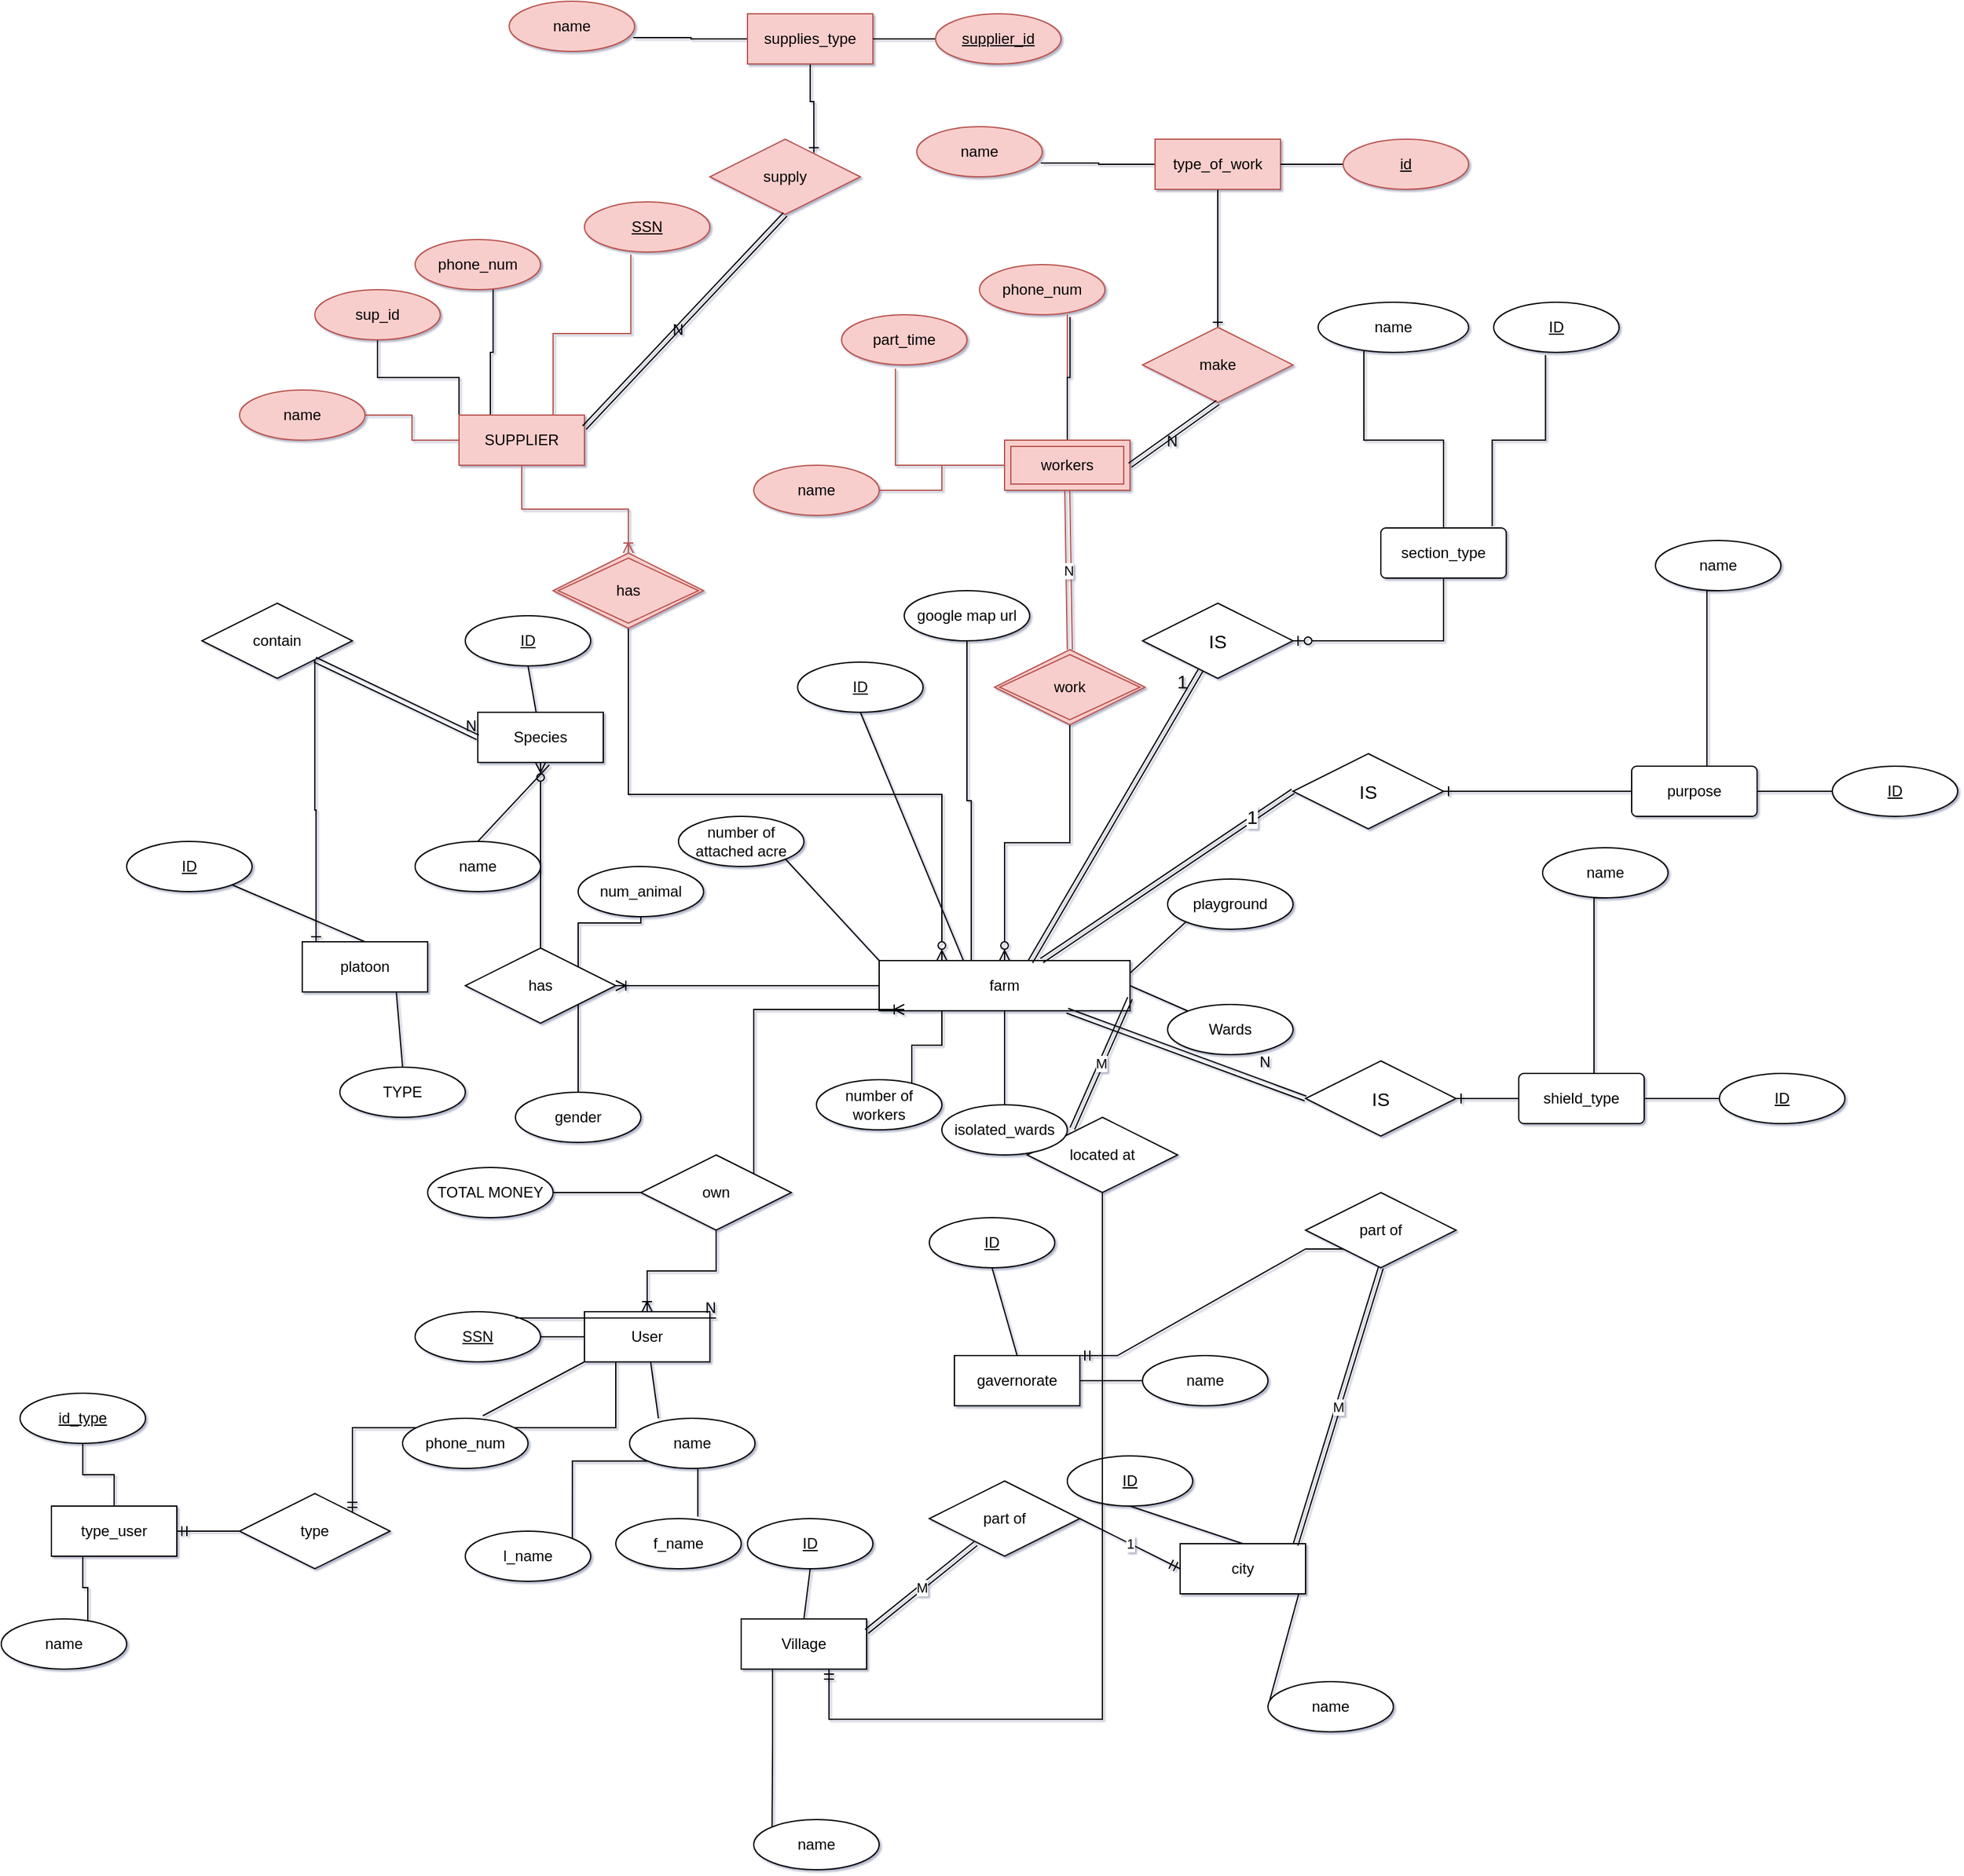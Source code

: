 <mxfile version="20.6.2" type="device"><diagram id="_i7utWA93tNJXt8437yR" name="Page-1"><mxGraphModel dx="753" dy="1217" grid="1" gridSize="10" guides="1" tooltips="1" connect="1" arrows="1" fold="1" page="1" pageScale="1" pageWidth="291" pageHeight="413" math="1" shadow="1"><root><mxCell id="0"/><mxCell id="1" parent="0"/><mxCell id="b3NllLis3SLmcYgBvk9S-5" style="rounded=0;orthogonalLoop=1;jettySize=auto;html=1;exitX=0.34;exitY=0.05;exitDx=0;exitDy=0;entryX=0.5;entryY=1;entryDx=0;entryDy=0;endArrow=none;endFill=0;exitPerimeter=0;" parent="1" source="b3NllLis3SLmcYgBvk9S-22" target="b3NllLis3SLmcYgBvk9S-4" edge="1"><mxGeometry relative="1" as="geometry"><mxPoint x="535" y="400" as="sourcePoint"/></mxGeometry></mxCell><mxCell id="b3NllLis3SLmcYgBvk9S-18" style="edgeStyle=none;rounded=0;orthogonalLoop=1;jettySize=auto;html=1;exitX=0;exitY=0;exitDx=0;exitDy=0;entryX=1;entryY=1;entryDx=0;entryDy=0;endArrow=none;endFill=0;" parent="1" source="b3NllLis3SLmcYgBvk9S-22" target="b3NllLis3SLmcYgBvk9S-17" edge="1"><mxGeometry relative="1" as="geometry"><mxPoint x="480" y="400" as="sourcePoint"/></mxGeometry></mxCell><mxCell id="b3NllLis3SLmcYgBvk9S-4" value="&lt;u&gt;ID&lt;/u&gt;" style="ellipse;whiteSpace=wrap;html=1;align=center;rounded=0;" parent="1" vertex="1"><mxGeometry x="425" y="167" width="100" height="40" as="geometry"/></mxCell><mxCell id="b3NllLis3SLmcYgBvk9S-14" style="edgeStyle=none;rounded=0;orthogonalLoop=1;jettySize=auto;html=1;entryX=0;entryY=1;entryDx=0;entryDy=0;endArrow=none;endFill=0;exitX=1;exitY=0.25;exitDx=0;exitDy=0;" parent="1" source="b3NllLis3SLmcYgBvk9S-22" target="b3NllLis3SLmcYgBvk9S-12" edge="1"><mxGeometry relative="1" as="geometry"><mxPoint x="701.637" y="401.97" as="sourcePoint"/></mxGeometry></mxCell><mxCell id="b3NllLis3SLmcYgBvk9S-15" style="edgeStyle=none;rounded=0;orthogonalLoop=1;jettySize=auto;html=1;exitX=1;exitY=0.5;exitDx=0;exitDy=0;endArrow=none;endFill=0;" parent="1" source="b3NllLis3SLmcYgBvk9S-22" target="b3NllLis3SLmcYgBvk9S-13" edge="1"><mxGeometry relative="1" as="geometry"><mxPoint x="680" y="440" as="sourcePoint"/></mxGeometry></mxCell><mxCell id="b3NllLis3SLmcYgBvk9S-12" value="playground" style="ellipse;whiteSpace=wrap;html=1;align=center;rounded=0;" parent="1" vertex="1"><mxGeometry x="720" y="340" width="100" height="40" as="geometry"/></mxCell><mxCell id="b3NllLis3SLmcYgBvk9S-13" value="Wards" style="ellipse;whiteSpace=wrap;html=1;align=center;rounded=0;" parent="1" vertex="1"><mxGeometry x="720" y="440" width="100" height="40" as="geometry"/></mxCell><mxCell id="b3NllLis3SLmcYgBvk9S-17" value="number of attached acre" style="ellipse;whiteSpace=wrap;html=1;align=center;rounded=0;" parent="1" vertex="1"><mxGeometry x="330" y="290" width="100" height="40" as="geometry"/></mxCell><mxCell id="CNxPxt7E-Ar48dO9nyks-2" style="edgeStyle=orthogonalEdgeStyle;rounded=0;orthogonalLoop=1;jettySize=auto;html=1;exitX=0.25;exitY=1;exitDx=0;exitDy=0;entryX=0.76;entryY=0.075;entryDx=0;entryDy=0;entryPerimeter=0;endArrow=none;endFill=0;" parent="1" source="b3NllLis3SLmcYgBvk9S-22" target="CNxPxt7E-Ar48dO9nyks-1" edge="1"><mxGeometry relative="1" as="geometry"/></mxCell><mxCell id="3bwiIMP101bSdcF1PRG--4" style="edgeStyle=orthogonalEdgeStyle;rounded=0;orthogonalLoop=1;jettySize=auto;html=1;exitX=0;exitY=0.5;exitDx=0;exitDy=0;entryX=1;entryY=0.5;entryDx=0;entryDy=0;endArrow=ERoneToMany;endFill=0;startArrow=none;startFill=0;" parent="1" source="b3NllLis3SLmcYgBvk9S-22" target="BmFZNT12Nxo-qgioSgwp-1" edge="1"><mxGeometry relative="1" as="geometry"/></mxCell><mxCell id="b3NllLis3SLmcYgBvk9S-22" value="farm" style="rounded=0;arcSize=10;whiteSpace=wrap;html=1;align=center;" parent="1" vertex="1"><mxGeometry x="490" y="405" width="200" height="40" as="geometry"/></mxCell><mxCell id="fbbsU91Tn9Ths5Ph3Apy-94" style="edgeStyle=orthogonalEdgeStyle;rounded=0;orthogonalLoop=1;jettySize=auto;html=1;exitX=0.5;exitY=1;exitDx=0;exitDy=0;entryX=0.5;entryY=0;entryDx=0;entryDy=0;endArrow=ERoneToMany;endFill=0;" parent="1" source="b3NllLis3SLmcYgBvk9S-23" target="b3NllLis3SLmcYgBvk9S-24" edge="1"><mxGeometry relative="1" as="geometry"/></mxCell><mxCell id="LSeCBfetjoYH7dylHhUp-1" style="edgeStyle=orthogonalEdgeStyle;rounded=0;orthogonalLoop=1;jettySize=auto;html=1;exitX=1;exitY=0;exitDx=0;exitDy=0;entryX=0.1;entryY=0.975;entryDx=0;entryDy=0;entryPerimeter=0;endArrow=ERoneToMany;endFill=0;" parent="1" source="b3NllLis3SLmcYgBvk9S-23" target="b3NllLis3SLmcYgBvk9S-22" edge="1"><mxGeometry relative="1" as="geometry"><Array as="points"><mxPoint x="390" y="444"/></Array></mxGeometry></mxCell><mxCell id="b3NllLis3SLmcYgBvk9S-23" value="own" style="shape=rhombus;perimeter=rhombusPerimeter;whiteSpace=wrap;html=1;align=center;rounded=0;" parent="1" vertex="1"><mxGeometry x="300" y="560" width="120" height="60" as="geometry"/></mxCell><mxCell id="b3NllLis3SLmcYgBvk9S-29" style="edgeStyle=none;rounded=0;orthogonalLoop=1;jettySize=auto;html=1;endArrow=none;endFill=0;entryX=0.23;entryY=0;entryDx=0;entryDy=0;entryPerimeter=0;" parent="1" source="b3NllLis3SLmcYgBvk9S-24" target="b3NllLis3SLmcYgBvk9S-28" edge="1"><mxGeometry relative="1" as="geometry"><mxPoint x="315" y="755" as="targetPoint"/></mxGeometry></mxCell><mxCell id="b3NllLis3SLmcYgBvk9S-30" style="edgeStyle=none;rounded=0;orthogonalLoop=1;jettySize=auto;html=1;exitX=0;exitY=0.5;exitDx=0;exitDy=0;entryX=1;entryY=0.5;entryDx=0;entryDy=0;endArrow=none;endFill=0;" parent="1" source="b3NllLis3SLmcYgBvk9S-24" target="b3NllLis3SLmcYgBvk9S-25" edge="1"><mxGeometry relative="1" as="geometry"/></mxCell><mxCell id="b3NllLis3SLmcYgBvk9S-32" style="edgeStyle=none;rounded=0;orthogonalLoop=1;jettySize=auto;html=1;exitX=0;exitY=1;exitDx=0;exitDy=0;entryX=0.64;entryY=-0.05;entryDx=0;entryDy=0;entryPerimeter=0;endArrow=none;endFill=0;" parent="1" source="b3NllLis3SLmcYgBvk9S-24" target="b3NllLis3SLmcYgBvk9S-27" edge="1"><mxGeometry relative="1" as="geometry"/></mxCell><mxCell id="sDaeXZmZG4hwGXu1gPgT-3" style="edgeStyle=orthogonalEdgeStyle;rounded=0;orthogonalLoop=1;jettySize=auto;html=1;exitX=0.25;exitY=1;exitDx=0;exitDy=0;entryX=1;entryY=0;entryDx=0;entryDy=0;endArrow=ERmandOne;endFill=0;" parent="1" source="b3NllLis3SLmcYgBvk9S-24" target="sDaeXZmZG4hwGXu1gPgT-1" edge="1"><mxGeometry relative="1" as="geometry"/></mxCell><mxCell id="b3NllLis3SLmcYgBvk9S-24" value="User" style="rounded=0;arcSize=10;whiteSpace=wrap;html=1;align=center;" parent="1" vertex="1"><mxGeometry x="255" y="685" width="100" height="40" as="geometry"/></mxCell><mxCell id="b3NllLis3SLmcYgBvk9S-25" value="&lt;u&gt;SSN&lt;/u&gt;" style="ellipse;whiteSpace=wrap;html=1;align=center;rounded=0;" parent="1" vertex="1"><mxGeometry x="120" y="685" width="100" height="40" as="geometry"/></mxCell><mxCell id="b3NllLis3SLmcYgBvk9S-27" value="phone_num" style="ellipse;whiteSpace=wrap;html=1;align=center;rounded=0;" parent="1" vertex="1"><mxGeometry x="110" y="770" width="100" height="40" as="geometry"/></mxCell><mxCell id="1rCIk6trBzEEzI5ybrE7-5" style="edgeStyle=orthogonalEdgeStyle;rounded=0;orthogonalLoop=1;jettySize=auto;html=1;exitX=0.5;exitY=1;exitDx=0;exitDy=0;entryX=0.654;entryY=-0.042;entryDx=0;entryDy=0;entryPerimeter=0;endArrow=none;endFill=0;" parent="1" source="b3NllLis3SLmcYgBvk9S-28" target="1rCIk6trBzEEzI5ybrE7-2" edge="1"><mxGeometry relative="1" as="geometry"/></mxCell><mxCell id="1rCIk6trBzEEzI5ybrE7-6" style="edgeStyle=orthogonalEdgeStyle;rounded=0;orthogonalLoop=1;jettySize=auto;html=1;exitX=0;exitY=1;exitDx=0;exitDy=0;entryX=1;entryY=0;entryDx=0;entryDy=0;endArrow=none;endFill=0;" parent="1" source="b3NllLis3SLmcYgBvk9S-28" target="1rCIk6trBzEEzI5ybrE7-4" edge="1"><mxGeometry relative="1" as="geometry"/></mxCell><mxCell id="b3NllLis3SLmcYgBvk9S-28" value="name" style="ellipse;whiteSpace=wrap;html=1;align=center;rounded=0;" parent="1" vertex="1"><mxGeometry x="291" y="770" width="100" height="40" as="geometry"/></mxCell><mxCell id="b3NllLis3SLmcYgBvk9S-39" style="edgeStyle=none;rounded=0;orthogonalLoop=1;jettySize=auto;html=1;exitX=1;exitY=0.5;exitDx=0;exitDy=0;entryX=0;entryY=0.5;entryDx=0;entryDy=0;endArrow=none;endFill=0;" parent="1" source="b3NllLis3SLmcYgBvk9S-36" target="b3NllLis3SLmcYgBvk9S-37" edge="1"><mxGeometry relative="1" as="geometry"/></mxCell><mxCell id="b3NllLis3SLmcYgBvk9S-41" style="edgeStyle=none;rounded=0;orthogonalLoop=1;jettySize=auto;html=1;exitX=0.5;exitY=0;exitDx=0;exitDy=0;entryX=0.5;entryY=1;entryDx=0;entryDy=0;endArrow=none;endFill=0;" parent="1" source="b3NllLis3SLmcYgBvk9S-36" target="b3NllLis3SLmcYgBvk9S-38" edge="1"><mxGeometry relative="1" as="geometry"/></mxCell><mxCell id="b3NllLis3SLmcYgBvk9S-36" value="gavernorate" style="rounded=0;arcSize=10;whiteSpace=wrap;html=1;align=center;" parent="1" vertex="1"><mxGeometry x="550" y="720" width="100" height="40" as="geometry"/></mxCell><mxCell id="b3NllLis3SLmcYgBvk9S-37" value="name" style="ellipse;whiteSpace=wrap;html=1;align=center;rounded=0;" parent="1" vertex="1"><mxGeometry x="700" y="720" width="100" height="40" as="geometry"/></mxCell><mxCell id="b3NllLis3SLmcYgBvk9S-38" value="ID" style="ellipse;whiteSpace=wrap;html=1;align=center;fontStyle=4;rounded=0;" parent="1" vertex="1"><mxGeometry x="530" y="610" width="100" height="40" as="geometry"/></mxCell><mxCell id="b3NllLis3SLmcYgBvk9S-42" style="edgeStyle=none;rounded=0;orthogonalLoop=1;jettySize=auto;html=1;exitX=1;exitY=0.5;exitDx=0;exitDy=0;entryX=0;entryY=0.5;entryDx=0;entryDy=0;endArrow=none;endFill=0;" parent="1" source="b3NllLis3SLmcYgBvk9S-44" target="b3NllLis3SLmcYgBvk9S-45" edge="1"><mxGeometry relative="1" as="geometry"/></mxCell><mxCell id="b3NllLis3SLmcYgBvk9S-43" style="edgeStyle=none;rounded=0;orthogonalLoop=1;jettySize=auto;html=1;exitX=0.5;exitY=0;exitDx=0;exitDy=0;entryX=0.5;entryY=1;entryDx=0;entryDy=0;endArrow=none;endFill=0;" parent="1" source="b3NllLis3SLmcYgBvk9S-44" target="b3NllLis3SLmcYgBvk9S-46" edge="1"><mxGeometry relative="1" as="geometry"/></mxCell><mxCell id="b3NllLis3SLmcYgBvk9S-44" value="city" style="rounded=0;arcSize=10;whiteSpace=wrap;html=1;align=center;" parent="1" vertex="1"><mxGeometry x="730" y="870" width="100" height="40" as="geometry"/></mxCell><mxCell id="b3NllLis3SLmcYgBvk9S-45" value="name" style="ellipse;whiteSpace=wrap;html=1;align=center;rounded=0;" parent="1" vertex="1"><mxGeometry x="800" y="980" width="100" height="40" as="geometry"/></mxCell><mxCell id="b3NllLis3SLmcYgBvk9S-46" value="ID" style="ellipse;whiteSpace=wrap;html=1;align=center;fontStyle=4;rounded=0;" parent="1" vertex="1"><mxGeometry x="640" y="800" width="100" height="40" as="geometry"/></mxCell><mxCell id="b3NllLis3SLmcYgBvk9S-48" style="edgeStyle=none;rounded=0;orthogonalLoop=1;jettySize=auto;html=1;exitX=0.5;exitY=0;exitDx=0;exitDy=0;entryX=0.5;entryY=1;entryDx=0;entryDy=0;endArrow=none;endFill=0;" parent="1" source="b3NllLis3SLmcYgBvk9S-49" target="b3NllLis3SLmcYgBvk9S-51" edge="1"><mxGeometry relative="1" as="geometry"/></mxCell><mxCell id="4tivtBjlKa8tAjIE7ZLn-12" style="edgeStyle=orthogonalEdgeStyle;rounded=0;orthogonalLoop=1;jettySize=auto;html=1;exitX=0.25;exitY=1;exitDx=0;exitDy=0;entryX=0;entryY=0;entryDx=0;entryDy=0;endArrow=none;endFill=0;" parent="1" source="b3NllLis3SLmcYgBvk9S-49" target="b3NllLis3SLmcYgBvk9S-50" edge="1"><mxGeometry relative="1" as="geometry"/></mxCell><mxCell id="b3NllLis3SLmcYgBvk9S-49" value="Village" style="rounded=0;arcSize=10;whiteSpace=wrap;html=1;align=center;" parent="1" vertex="1"><mxGeometry x="380" y="930" width="100" height="40" as="geometry"/></mxCell><mxCell id="b3NllLis3SLmcYgBvk9S-50" value="name" style="ellipse;whiteSpace=wrap;html=1;align=center;rounded=0;" parent="1" vertex="1"><mxGeometry x="390" y="1090" width="100" height="40" as="geometry"/></mxCell><mxCell id="b3NllLis3SLmcYgBvk9S-51" value="ID" style="ellipse;whiteSpace=wrap;html=1;align=center;fontStyle=4;rounded=0;" parent="1" vertex="1"><mxGeometry x="385" y="850" width="100" height="40" as="geometry"/></mxCell><mxCell id="b3NllLis3SLmcYgBvk9S-54" value="1" style="edgeStyle=none;rounded=0;orthogonalLoop=1;jettySize=auto;html=1;exitX=1;exitY=0.5;exitDx=0;exitDy=0;entryX=0;entryY=0.5;entryDx=0;entryDy=0;endArrow=ERmandOne;endFill=0;" parent="1" source="b3NllLis3SLmcYgBvk9S-53" target="b3NllLis3SLmcYgBvk9S-44" edge="1"><mxGeometry relative="1" as="geometry"/></mxCell><mxCell id="b3NllLis3SLmcYgBvk9S-53" value="part of" style="shape=rhombus;perimeter=rhombusPerimeter;whiteSpace=wrap;html=1;align=center;rounded=0;" parent="1" vertex="1"><mxGeometry x="530" y="820" width="120" height="60" as="geometry"/></mxCell><mxCell id="b3NllLis3SLmcYgBvk9S-56" value="part of" style="shape=rhombus;perimeter=rhombusPerimeter;whiteSpace=wrap;html=1;align=center;rounded=0;" parent="1" vertex="1"><mxGeometry x="830" y="590" width="120" height="60" as="geometry"/></mxCell><mxCell id="b3NllLis3SLmcYgBvk9S-59" value="platoon" style="rounded=0;arcSize=10;whiteSpace=wrap;html=1;align=center;" parent="1" vertex="1"><mxGeometry x="30" y="390" width="100" height="40" as="geometry"/></mxCell><mxCell id="b3NllLis3SLmcYgBvk9S-63" style="edgeStyle=none;rounded=0;orthogonalLoop=1;jettySize=auto;html=1;exitX=0.5;exitY=0;exitDx=0;exitDy=0;entryX=0.75;entryY=1;entryDx=0;entryDy=0;endArrow=none;endFill=0;" parent="1" source="b3NllLis3SLmcYgBvk9S-60" target="b3NllLis3SLmcYgBvk9S-59" edge="1"><mxGeometry relative="1" as="geometry"/></mxCell><mxCell id="b3NllLis3SLmcYgBvk9S-60" value="TYPE" style="ellipse;whiteSpace=wrap;html=1;align=center;rounded=0;" parent="1" vertex="1"><mxGeometry x="60" y="490" width="100" height="40" as="geometry"/></mxCell><mxCell id="b3NllLis3SLmcYgBvk9S-62" style="edgeStyle=none;rounded=0;orthogonalLoop=1;jettySize=auto;html=1;entryX=0.5;entryY=0;entryDx=0;entryDy=0;endArrow=none;endFill=0;" parent="1" source="b3NllLis3SLmcYgBvk9S-61" target="b3NllLis3SLmcYgBvk9S-59" edge="1"><mxGeometry relative="1" as="geometry"/></mxCell><mxCell id="b3NllLis3SLmcYgBvk9S-61" value="&lt;u&gt;ID&lt;/u&gt;" style="ellipse;whiteSpace=wrap;html=1;align=center;rounded=0;" parent="1" vertex="1"><mxGeometry x="-110" y="310" width="100" height="40" as="geometry"/></mxCell><mxCell id="b3NllLis3SLmcYgBvk9S-65" value="Species" style="rounded=0;arcSize=10;whiteSpace=wrap;html=1;align=center;" parent="1" vertex="1"><mxGeometry x="170" y="207" width="100" height="40" as="geometry"/></mxCell><mxCell id="b3NllLis3SLmcYgBvk9S-67" style="edgeStyle=none;rounded=0;orthogonalLoop=1;jettySize=auto;html=1;exitX=0.5;exitY=1;exitDx=0;exitDy=0;endArrow=none;endFill=0;" parent="1" source="b3NllLis3SLmcYgBvk9S-66" target="b3NllLis3SLmcYgBvk9S-65" edge="1"><mxGeometry relative="1" as="geometry"/></mxCell><mxCell id="b3NllLis3SLmcYgBvk9S-66" value="&lt;u&gt;ID&lt;/u&gt;" style="ellipse;whiteSpace=wrap;html=1;align=center;rounded=0;" parent="1" vertex="1"><mxGeometry x="160" y="130" width="100" height="40" as="geometry"/></mxCell><mxCell id="b3NllLis3SLmcYgBvk9S-69" style="edgeStyle=none;rounded=0;orthogonalLoop=1;jettySize=auto;html=1;exitX=0.5;exitY=0;exitDx=0;exitDy=0;entryX=0.57;entryY=1.05;entryDx=0;entryDy=0;entryPerimeter=0;endArrow=none;endFill=0;" parent="1" source="b3NllLis3SLmcYgBvk9S-68" target="b3NllLis3SLmcYgBvk9S-65" edge="1"><mxGeometry relative="1" as="geometry"><mxPoint x="230" y="280" as="sourcePoint"/></mxGeometry></mxCell><mxCell id="b3NllLis3SLmcYgBvk9S-68" value="name" style="ellipse;whiteSpace=wrap;html=1;align=center;rounded=0;" parent="1" vertex="1"><mxGeometry x="120" y="310" width="100" height="40" as="geometry"/></mxCell><mxCell id="fbbsU91Tn9Ths5Ph3Apy-37" style="edgeStyle=orthogonalEdgeStyle;rounded=0;orthogonalLoop=1;jettySize=auto;html=1;exitX=1;exitY=1;exitDx=0;exitDy=0;entryX=0.11;entryY=0;entryDx=0;entryDy=0;entryPerimeter=0;endArrow=ERone;endFill=0;" parent="1" source="b3NllLis3SLmcYgBvk9S-70" target="b3NllLis3SLmcYgBvk9S-59" edge="1"><mxGeometry relative="1" as="geometry"/></mxCell><mxCell id="b3NllLis3SLmcYgBvk9S-70" value="contain" style="shape=rhombus;perimeter=rhombusPerimeter;whiteSpace=wrap;html=1;align=center;rounded=0;" parent="1" vertex="1"><mxGeometry x="-50" y="120" width="120" height="60" as="geometry"/></mxCell><mxCell id="fbbsU91Tn9Ths5Ph3Apy-40" style="edgeStyle=orthogonalEdgeStyle;rounded=0;orthogonalLoop=1;jettySize=auto;html=1;exitX=0.5;exitY=1;exitDx=0;exitDy=0;endArrow=ERmandOne;endFill=0;entryX=0.7;entryY=1;entryDx=0;entryDy=0;entryPerimeter=0;" parent="1" source="b3NllLis3SLmcYgBvk9S-77" target="b3NllLis3SLmcYgBvk9S-49" edge="1"><mxGeometry relative="1" as="geometry"><Array as="points"><mxPoint x="668" y="1010"/><mxPoint x="450" y="1010"/></Array><mxPoint x="430" y="1010" as="targetPoint"/></mxGeometry></mxCell><mxCell id="b3NllLis3SLmcYgBvk9S-77" value="located at" style="shape=rhombus;perimeter=rhombusPerimeter;whiteSpace=wrap;html=1;align=center;rounded=0;" parent="1" vertex="1"><mxGeometry x="608" y="530" width="120" height="60" as="geometry"/></mxCell><mxCell id="Pyf-DGdv1CoE8b2ufwj6-2" style="edgeStyle=orthogonalEdgeStyle;rounded=0;orthogonalLoop=1;jettySize=auto;html=1;exitX=1;exitY=0.5;exitDx=0;exitDy=0;endArrow=none;endFill=0;" parent="1" source="Pyf-DGdv1CoE8b2ufwj6-1" target="b3NllLis3SLmcYgBvk9S-23" edge="1"><mxGeometry relative="1" as="geometry"/></mxCell><mxCell id="Pyf-DGdv1CoE8b2ufwj6-1" value="TOTAL MONEY" style="ellipse;whiteSpace=wrap;html=1;align=center;rounded=0;" parent="1" vertex="1"><mxGeometry x="130" y="570" width="100" height="40" as="geometry"/></mxCell><mxCell id="Pyf-DGdv1CoE8b2ufwj6-3" value="gender" style="ellipse;whiteSpace=wrap;html=1;align=center;rounded=0;" parent="1" vertex="1"><mxGeometry x="200" y="510" width="100" height="40" as="geometry"/></mxCell><mxCell id="JHzyaebbpO6QzUEi30qi-12" value="M" style="shape=link;html=1;rounded=0;entryX=0.308;entryY=0.833;entryDx=0;entryDy=0;entryPerimeter=0;exitX=1;exitY=0.25;exitDx=0;exitDy=0;" parent="1" source="b3NllLis3SLmcYgBvk9S-49" target="b3NllLis3SLmcYgBvk9S-53" edge="1"><mxGeometry relative="1" as="geometry"><mxPoint x="600" y="1020" as="sourcePoint"/><mxPoint x="760" y="1020" as="targetPoint"/></mxGeometry></mxCell><mxCell id="JHzyaebbpO6QzUEi30qi-15" value="M" style="shape=link;html=1;rounded=0;entryX=0.5;entryY=1;entryDx=0;entryDy=0;exitX=0.92;exitY=0.025;exitDx=0;exitDy=0;exitPerimeter=0;" parent="1" source="b3NllLis3SLmcYgBvk9S-44" target="b3NllLis3SLmcYgBvk9S-56" edge="1"><mxGeometry relative="1" as="geometry"><mxPoint x="750" y="840" as="sourcePoint"/><mxPoint x="910" y="840" as="targetPoint"/></mxGeometry></mxCell><mxCell id="JHzyaebbpO6QzUEi30qi-53" value="M" style="shape=link;html=1;rounded=0;exitX=1;exitY=0.75;exitDx=0;exitDy=0;entryX=0.3;entryY=0.15;entryDx=0;entryDy=0;entryPerimeter=0;" parent="1" source="b3NllLis3SLmcYgBvk9S-22" target="b3NllLis3SLmcYgBvk9S-77" edge="1"><mxGeometry width="100" relative="1" as="geometry"><mxPoint x="690" y="510" as="sourcePoint"/><mxPoint x="790" y="510" as="targetPoint"/></mxGeometry></mxCell><mxCell id="w20m8q-EGIuMYiHDKVSm-1" style="edgeStyle=orthogonalEdgeStyle;rounded=0;orthogonalLoop=1;jettySize=auto;html=1;exitX=0.5;exitY=1;exitDx=0;exitDy=0;entryX=0.367;entryY=0.006;entryDx=0;entryDy=0;entryPerimeter=0;endArrow=none;endFill=0;" parent="1" source="o3-f-gqxdHOakvfZg_mH-1" target="b3NllLis3SLmcYgBvk9S-22" edge="1"><mxGeometry relative="1" as="geometry"/></mxCell><mxCell id="o3-f-gqxdHOakvfZg_mH-1" value="google map url" style="ellipse;whiteSpace=wrap;html=1;align=center;rounded=0;" parent="1" vertex="1"><mxGeometry x="510" y="110" width="100" height="40" as="geometry"/></mxCell><mxCell id="9z2Wyg1qGKK_2Q4pEYOy-9" value="part_time" style="ellipse;whiteSpace=wrap;html=1;align=center;fillColor=#f8cecc;strokeColor=#b85450;" parent="1" vertex="1"><mxGeometry x="460" y="-110" width="100" height="40" as="geometry"/></mxCell><mxCell id="fbbsU91Tn9Ths5Ph3Apy-2" style="edgeStyle=orthogonalEdgeStyle;rounded=0;orthogonalLoop=1;jettySize=auto;html=1;endArrow=none;endFill=0;fillColor=#f8cecc;strokeColor=#b85450;" parent="1" source="fbbsU91Tn9Ths5Ph3Apy-1" edge="1"><mxGeometry relative="1" as="geometry"><mxPoint x="640" y="-110" as="targetPoint"/></mxGeometry></mxCell><mxCell id="fbbsU91Tn9Ths5Ph3Apy-3" style="edgeStyle=orthogonalEdgeStyle;rounded=0;orthogonalLoop=1;jettySize=auto;html=1;exitX=0;exitY=0.5;exitDx=0;exitDy=0;entryX=0.43;entryY=1.075;entryDx=0;entryDy=0;entryPerimeter=0;endArrow=none;endFill=0;fillColor=#f8cecc;strokeColor=#b85450;" parent="1" source="fbbsU91Tn9Ths5Ph3Apy-1" target="9z2Wyg1qGKK_2Q4pEYOy-9" edge="1"><mxGeometry relative="1" as="geometry"/></mxCell><mxCell id="VwsVxg2dhzXgiYJ6iqTQ-18" style="edgeStyle=orthogonalEdgeStyle;rounded=0;orthogonalLoop=1;jettySize=auto;html=1;exitX=0.5;exitY=0;exitDx=0;exitDy=0;entryX=0.722;entryY=1.044;entryDx=0;entryDy=0;entryPerimeter=0;endArrow=none;endFill=0;" parent="1" source="fbbsU91Tn9Ths5Ph3Apy-1" target="VwsVxg2dhzXgiYJ6iqTQ-17" edge="1"><mxGeometry relative="1" as="geometry"/></mxCell><mxCell id="fbbsU91Tn9Ths5Ph3Apy-1" value="workers" style="shape=ext;margin=3;double=1;whiteSpace=wrap;html=1;align=center;fillColor=#f8cecc;strokeColor=#b85450;" parent="1" vertex="1"><mxGeometry x="590" y="-10" width="100" height="40" as="geometry"/></mxCell><mxCell id="fbbsU91Tn9Ths5Ph3Apy-6" style="edgeStyle=orthogonalEdgeStyle;rounded=0;orthogonalLoop=1;jettySize=auto;html=1;endArrow=none;endFill=0;fillColor=#f8cecc;strokeColor=#b85450;" parent="1" source="fbbsU91Tn9Ths5Ph3Apy-5" target="fbbsU91Tn9Ths5Ph3Apy-1" edge="1"><mxGeometry relative="1" as="geometry"/></mxCell><mxCell id="fbbsU91Tn9Ths5Ph3Apy-5" value="name" style="ellipse;whiteSpace=wrap;html=1;align=center;fillColor=#f8cecc;strokeColor=#b85450;" parent="1" vertex="1"><mxGeometry x="390" y="10" width="100" height="40" as="geometry"/></mxCell><mxCell id="4tivtBjlKa8tAjIE7ZLn-30" style="edgeStyle=orthogonalEdgeStyle;rounded=0;orthogonalLoop=1;jettySize=auto;html=1;exitX=0.5;exitY=1;exitDx=0;exitDy=0;startArrow=none;startFill=0;endArrow=ERzeroToMany;endFill=0;" parent="1" source="fbbsU91Tn9Ths5Ph3Apy-8" target="b3NllLis3SLmcYgBvk9S-22" edge="1"><mxGeometry relative="1" as="geometry"/></mxCell><mxCell id="fbbsU91Tn9Ths5Ph3Apy-8" value="work" style="shape=rhombus;double=1;perimeter=rhombusPerimeter;whiteSpace=wrap;html=1;align=center;fillColor=#f8cecc;strokeColor=#b85450;" parent="1" vertex="1"><mxGeometry x="582" y="157" width="120" height="60" as="geometry"/></mxCell><mxCell id="fbbsU91Tn9Ths5Ph3Apy-16" value="N" style="shape=link;html=1;rounded=0;entryX=0.5;entryY=1;entryDx=0;entryDy=0;exitX=0.5;exitY=0;exitDx=0;exitDy=0;fillColor=#f8cecc;strokeColor=#b85450;" parent="1" source="fbbsU91Tn9Ths5Ph3Apy-8" target="fbbsU91Tn9Ths5Ph3Apy-1" edge="1"><mxGeometry relative="1" as="geometry"><mxPoint x="430" y="110" as="sourcePoint"/><mxPoint x="590" y="110" as="targetPoint"/></mxGeometry></mxCell><mxCell id="fbbsU91Tn9Ths5Ph3Apy-19" value="" style="shape=link;html=1;rounded=0;entryX=0;entryY=0.5;entryDx=0;entryDy=0;exitX=1;exitY=1;exitDx=0;exitDy=0;" parent="1" source="b3NllLis3SLmcYgBvk9S-70" target="b3NllLis3SLmcYgBvk9S-65" edge="1"><mxGeometry relative="1" as="geometry"><mxPoint x="30" y="100" as="sourcePoint"/><mxPoint x="190" y="100" as="targetPoint"/></mxGeometry></mxCell><mxCell id="fbbsU91Tn9Ths5Ph3Apy-20" value="N" style="resizable=0;html=1;align=right;verticalAlign=bottom;" parent="fbbsU91Tn9Ths5Ph3Apy-19" connectable="0" vertex="1"><mxGeometry x="1" relative="1" as="geometry"/></mxCell><mxCell id="fbbsU91Tn9Ths5Ph3Apy-38" value="" style="edgeStyle=entityRelationEdgeStyle;fontSize=12;html=1;endArrow=ERmandOne;endFill=0;rounded=0;entryX=1;entryY=0;entryDx=0;entryDy=0;exitX=0;exitY=1;exitDx=0;exitDy=0;" parent="1" source="b3NllLis3SLmcYgBvk9S-56" target="b3NllLis3SLmcYgBvk9S-36" edge="1"><mxGeometry width="100" height="100" relative="1" as="geometry"><mxPoint x="517.5" y="790" as="sourcePoint"/><mxPoint x="482.5" y="970" as="targetPoint"/></mxGeometry></mxCell><mxCell id="LSeCBfetjoYH7dylHhUp-2" style="edgeStyle=orthogonalEdgeStyle;rounded=0;orthogonalLoop=1;jettySize=auto;html=1;exitX=0.5;exitY=1;exitDx=0;exitDy=0;endArrow=ERoneToMany;endFill=0;fillColor=#f8cecc;strokeColor=#b85450;" parent="1" source="fbbsU91Tn9Ths5Ph3Apy-56" target="fbbsU91Tn9Ths5Ph3Apy-87" edge="1"><mxGeometry relative="1" as="geometry"/></mxCell><mxCell id="w78pD1rrAGZmFe1vnEhd-1" style="edgeStyle=orthogonalEdgeStyle;rounded=0;orthogonalLoop=1;jettySize=auto;html=1;exitX=0.75;exitY=0;exitDx=0;exitDy=0;entryX=0.37;entryY=1.05;entryDx=0;entryDy=0;entryPerimeter=0;endArrow=none;endFill=0;fillColor=#f8cecc;strokeColor=#b85450;" parent="1" source="fbbsU91Tn9Ths5Ph3Apy-56" target="LSeCBfetjoYH7dylHhUp-4" edge="1"><mxGeometry relative="1" as="geometry"/></mxCell><mxCell id="VwsVxg2dhzXgiYJ6iqTQ-16" style="edgeStyle=orthogonalEdgeStyle;rounded=0;orthogonalLoop=1;jettySize=auto;html=1;exitX=0.25;exitY=0;exitDx=0;exitDy=0;entryX=0.622;entryY=0.969;entryDx=0;entryDy=0;entryPerimeter=0;endArrow=none;endFill=0;" parent="1" source="fbbsU91Tn9Ths5Ph3Apy-56" target="m7S0bao3qjO-GEonJHO3-2" edge="1"><mxGeometry relative="1" as="geometry"/></mxCell><mxCell id="6ic3UcrLFhmHP4Cj6hOS-2" style="edgeStyle=orthogonalEdgeStyle;rounded=0;orthogonalLoop=1;jettySize=auto;html=1;exitX=0;exitY=0;exitDx=0;exitDy=0;endArrow=none;endFill=0;" parent="1" source="fbbsU91Tn9Ths5Ph3Apy-56" target="6ic3UcrLFhmHP4Cj6hOS-1" edge="1"><mxGeometry relative="1" as="geometry"/></mxCell><mxCell id="fbbsU91Tn9Ths5Ph3Apy-56" value="SUPPLIER" style="shape=ext;margin=3;double=0;whiteSpace=wrap;html=1;align=center;strokeOpacity=100;noLabel=0;resizeWidth=1;autosize=1;fillColor=#f8cecc;strokeColor=#b85450;" parent="1" vertex="1"><mxGeometry x="155" y="-30" width="100" height="40" as="geometry"/></mxCell><mxCell id="fbbsU91Tn9Ths5Ph3Apy-57" style="edgeStyle=orthogonalEdgeStyle;rounded=0;orthogonalLoop=1;jettySize=auto;html=1;endArrow=none;endFill=0;fillColor=#f8cecc;strokeColor=#b85450;" parent="1" source="fbbsU91Tn9Ths5Ph3Apy-58" target="fbbsU91Tn9Ths5Ph3Apy-56" edge="1"><mxGeometry relative="1" as="geometry"/></mxCell><mxCell id="fbbsU91Tn9Ths5Ph3Apy-58" value="name" style="ellipse;whiteSpace=wrap;html=1;align=center;fillColor=#f8cecc;strokeColor=#b85450;" parent="1" vertex="1"><mxGeometry x="-20" y="-50" width="100" height="40" as="geometry"/></mxCell><mxCell id="LSeCBfetjoYH7dylHhUp-3" style="edgeStyle=orthogonalEdgeStyle;rounded=0;orthogonalLoop=1;jettySize=auto;html=1;exitX=0.5;exitY=1;exitDx=0;exitDy=0;entryX=0.25;entryY=0;entryDx=0;entryDy=0;endArrow=ERzeroToMany;endFill=0;" parent="1" source="fbbsU91Tn9Ths5Ph3Apy-87" target="b3NllLis3SLmcYgBvk9S-22" edge="1"><mxGeometry relative="1" as="geometry"/></mxCell><mxCell id="fbbsU91Tn9Ths5Ph3Apy-87" value="has" style="shape=rhombus;double=1;perimeter=rhombusPerimeter;whiteSpace=wrap;html=1;align=center;fillColor=#f8cecc;strokeColor=#b85450;" parent="1" vertex="1"><mxGeometry x="230" y="80" width="120" height="60" as="geometry"/></mxCell><mxCell id="m7S0bao3qjO-GEonJHO3-2" value="phone_num" style="ellipse;whiteSpace=wrap;html=1;align=center;fillColor=#f8cecc;strokeColor=#b85450;" parent="1" vertex="1"><mxGeometry x="120" y="-170" width="100" height="40" as="geometry"/></mxCell><mxCell id="LSeCBfetjoYH7dylHhUp-4" value="SSN" style="ellipse;whiteSpace=wrap;html=1;align=center;fontStyle=4;fillColor=#f8cecc;strokeColor=#b85450;" parent="1" vertex="1"><mxGeometry x="255" y="-200" width="100" height="40" as="geometry"/></mxCell><mxCell id="BmFZNT12Nxo-qgioSgwp-8" style="edgeStyle=orthogonalEdgeStyle;rounded=0;orthogonalLoop=1;jettySize=auto;html=1;exitX=1;exitY=0;exitDx=0;exitDy=0;entryX=0.5;entryY=1;entryDx=0;entryDy=0;startArrow=none;startFill=0;endArrow=none;endFill=0;" parent="1" source="BmFZNT12Nxo-qgioSgwp-1" target="BmFZNT12Nxo-qgioSgwp-7" edge="1"><mxGeometry relative="1" as="geometry"/></mxCell><mxCell id="BmFZNT12Nxo-qgioSgwp-9" style="edgeStyle=orthogonalEdgeStyle;rounded=0;orthogonalLoop=1;jettySize=auto;html=1;exitX=1;exitY=1;exitDx=0;exitDy=0;entryX=0.5;entryY=0;entryDx=0;entryDy=0;startArrow=none;startFill=0;endArrow=none;endFill=0;" parent="1" source="BmFZNT12Nxo-qgioSgwp-1" target="Pyf-DGdv1CoE8b2ufwj6-3" edge="1"><mxGeometry relative="1" as="geometry"/></mxCell><mxCell id="4tivtBjlKa8tAjIE7ZLn-16" style="edgeStyle=orthogonalEdgeStyle;rounded=0;orthogonalLoop=1;jettySize=auto;html=1;exitX=0;exitY=0.5;exitDx=0;exitDy=0;endArrow=ERzeroToMany;endFill=0;" parent="1" source="BmFZNT12Nxo-qgioSgwp-1" target="b3NllLis3SLmcYgBvk9S-65" edge="1"><mxGeometry relative="1" as="geometry"><Array as="points"><mxPoint x="220" y="425"/></Array></mxGeometry></mxCell><mxCell id="BmFZNT12Nxo-qgioSgwp-1" value="has" style="shape=rhombus;perimeter=rhombusPerimeter;whiteSpace=wrap;html=1;align=center;" parent="1" vertex="1"><mxGeometry x="160" y="395" width="120" height="60" as="geometry"/></mxCell><mxCell id="BmFZNT12Nxo-qgioSgwp-7" value="num_animal" style="ellipse;whiteSpace=wrap;html=1;align=center;" parent="1" vertex="1"><mxGeometry x="250" y="330" width="100" height="40" as="geometry"/></mxCell><mxCell id="CNxPxt7E-Ar48dO9nyks-1" value="number of workers" style="ellipse;whiteSpace=wrap;html=1;align=center;" parent="1" vertex="1"><mxGeometry x="440" y="500" width="100" height="40" as="geometry"/></mxCell><mxCell id="pbDmFRSWv9km7YMSYDqX-5" style="edgeStyle=orthogonalEdgeStyle;rounded=0;orthogonalLoop=1;jettySize=auto;html=1;exitX=0.75;exitY=0;exitDx=0;exitDy=0;entryX=0.5;entryY=1;entryDx=0;entryDy=0;endArrow=none;endFill=0;" parent="1" source="pbDmFRSWv9km7YMSYDqX-2" target="pbDmFRSWv9km7YMSYDqX-4" edge="1"><mxGeometry relative="1" as="geometry"><Array as="points"><mxPoint x="1150" y="250"/><mxPoint x="1150" y="110"/></Array></mxGeometry></mxCell><mxCell id="pbDmFRSWv9km7YMSYDqX-7" style="edgeStyle=orthogonalEdgeStyle;rounded=0;orthogonalLoop=1;jettySize=auto;html=1;exitX=1;exitY=0.5;exitDx=0;exitDy=0;endArrow=none;endFill=0;entryX=0;entryY=0.5;entryDx=0;entryDy=0;" parent="1" source="pbDmFRSWv9km7YMSYDqX-2" target="pbDmFRSWv9km7YMSYDqX-6" edge="1"><mxGeometry relative="1" as="geometry"><mxPoint x="1169" y="180" as="targetPoint"/></mxGeometry></mxCell><mxCell id="xB7BYyIheEcgQl2naes3-9" style="edgeStyle=orthogonalEdgeStyle;rounded=0;orthogonalLoop=1;jettySize=auto;html=1;exitX=0;exitY=0.5;exitDx=0;exitDy=0;fontSize=15;endArrow=ERone;endFill=0;" parent="1" source="pbDmFRSWv9km7YMSYDqX-2" target="pbDmFRSWv9km7YMSYDqX-11" edge="1"><mxGeometry relative="1" as="geometry"/></mxCell><mxCell id="pbDmFRSWv9km7YMSYDqX-2" value="purpose" style="rounded=1;arcSize=10;whiteSpace=wrap;html=1;align=center;" parent="1" vertex="1"><mxGeometry x="1090" y="250" width="100" height="40" as="geometry"/></mxCell><mxCell id="pbDmFRSWv9km7YMSYDqX-4" value="name" style="ellipse;whiteSpace=wrap;html=1;align=center;" parent="1" vertex="1"><mxGeometry x="1109" y="70" width="100" height="40" as="geometry"/></mxCell><mxCell id="pbDmFRSWv9km7YMSYDqX-6" value="ID" style="ellipse;whiteSpace=wrap;html=1;align=center;fontStyle=4;" parent="1" vertex="1"><mxGeometry x="1250" y="250" width="100" height="40" as="geometry"/></mxCell><mxCell id="pbDmFRSWv9km7YMSYDqX-8" value="" style="shape=link;html=1;rounded=0;endArrow=none;endFill=0;entryX=0;entryY=0.5;entryDx=0;entryDy=0;" parent="1" source="b3NllLis3SLmcYgBvk9S-22" target="pbDmFRSWv9km7YMSYDqX-11" edge="1"><mxGeometry relative="1" as="geometry"><mxPoint x="600" y="430" as="sourcePoint"/><mxPoint x="810" y="260" as="targetPoint"/></mxGeometry></mxCell><mxCell id="xB7BYyIheEcgQl2naes3-2" value="&lt;font style=&quot;font-size: 15px;&quot;&gt;1&lt;/font&gt;" style="edgeLabel;html=1;align=center;verticalAlign=middle;resizable=0;points=[];" parent="pbDmFRSWv9km7YMSYDqX-8" vertex="1" connectable="0"><mxGeometry x="0.716" y="-1" relative="1" as="geometry"><mxPoint x="-6" as="offset"/></mxGeometry></mxCell><mxCell id="pbDmFRSWv9km7YMSYDqX-11" value="IS" style="shape=rhombus;perimeter=rhombusPerimeter;whiteSpace=wrap;html=1;align=center;fontSize=15;" parent="1" vertex="1"><mxGeometry x="820" y="240" width="120" height="60" as="geometry"/></mxCell><mxCell id="pbDmFRSWv9km7YMSYDqX-14" style="edgeStyle=orthogonalEdgeStyle;rounded=0;orthogonalLoop=1;jettySize=auto;html=1;exitX=0.5;exitY=0;exitDx=0;exitDy=0;entryX=0.304;entryY=0.971;entryDx=0;entryDy=0;entryPerimeter=0;endArrow=none;endFill=0;" parent="1" source="pbDmFRSWv9km7YMSYDqX-16" target="pbDmFRSWv9km7YMSYDqX-17" edge="1"><mxGeometry relative="1" as="geometry"/></mxCell><mxCell id="pbDmFRSWv9km7YMSYDqX-15" style="edgeStyle=orthogonalEdgeStyle;rounded=0;orthogonalLoop=1;jettySize=auto;html=1;exitX=0.888;exitY=-0.033;exitDx=0;exitDy=0;endArrow=none;endFill=0;entryX=0.413;entryY=1.053;entryDx=0;entryDy=0;exitPerimeter=0;entryPerimeter=0;" parent="1" source="pbDmFRSWv9km7YMSYDqX-16" target="pbDmFRSWv9km7YMSYDqX-18" edge="1"><mxGeometry relative="1" as="geometry"><mxPoint x="980" y="-10" as="targetPoint"/></mxGeometry></mxCell><mxCell id="pbDmFRSWv9km7YMSYDqX-24" style="edgeStyle=orthogonalEdgeStyle;rounded=0;orthogonalLoop=1;jettySize=auto;html=1;exitX=0.5;exitY=1;exitDx=0;exitDy=0;entryX=1;entryY=0.5;entryDx=0;entryDy=0;fontSize=15;startArrow=none;startFill=0;endArrow=ERzeroToOne;endFill=0;" parent="1" source="pbDmFRSWv9km7YMSYDqX-16" target="pbDmFRSWv9km7YMSYDqX-19" edge="1"><mxGeometry relative="1" as="geometry"/></mxCell><mxCell id="pbDmFRSWv9km7YMSYDqX-16" value="section_type" style="rounded=1;arcSize=10;whiteSpace=wrap;html=1;align=center;" parent="1" vertex="1"><mxGeometry x="890" y="60" width="100" height="40" as="geometry"/></mxCell><mxCell id="pbDmFRSWv9km7YMSYDqX-17" value="name" style="ellipse;whiteSpace=wrap;html=1;align=center;" parent="1" vertex="1"><mxGeometry x="840" y="-120" width="120" height="40" as="geometry"/></mxCell><mxCell id="pbDmFRSWv9km7YMSYDqX-18" value="ID" style="ellipse;whiteSpace=wrap;html=1;align=center;fontStyle=4;" parent="1" vertex="1"><mxGeometry x="980" y="-120" width="100" height="40" as="geometry"/></mxCell><mxCell id="pbDmFRSWv9km7YMSYDqX-19" value="IS" style="shape=rhombus;perimeter=rhombusPerimeter;whiteSpace=wrap;html=1;align=center;fontSize=15;" parent="1" vertex="1"><mxGeometry x="700" y="120" width="120" height="60" as="geometry"/></mxCell><mxCell id="pbDmFRSWv9km7YMSYDqX-22" value="" style="shape=link;html=1;rounded=0;fontSize=15;startArrow=none;startFill=0;endArrow=ERzeroToMany;endFill=0;exitX=0.603;exitY=0.023;exitDx=0;exitDy=0;exitPerimeter=0;" parent="1" source="b3NllLis3SLmcYgBvk9S-22" target="pbDmFRSWv9km7YMSYDqX-19" edge="1"><mxGeometry relative="1" as="geometry"><mxPoint x="700" y="190" as="sourcePoint"/><mxPoint x="860" y="190" as="targetPoint"/></mxGeometry></mxCell><mxCell id="pbDmFRSWv9km7YMSYDqX-23" value="1" style="resizable=0;html=1;align=right;verticalAlign=bottom;fontSize=15;" parent="pbDmFRSWv9km7YMSYDqX-22" connectable="0" vertex="1"><mxGeometry x="1" relative="1" as="geometry"><mxPoint x="-10" y="20" as="offset"/></mxGeometry></mxCell><mxCell id="4tivtBjlKa8tAjIE7ZLn-6" style="edgeStyle=orthogonalEdgeStyle;rounded=0;orthogonalLoop=1;jettySize=auto;html=1;exitX=0;exitY=0.5;exitDx=0;exitDy=0;entryX=0.989;entryY=0.724;entryDx=0;entryDy=0;entryPerimeter=0;endArrow=none;endFill=0;" parent="1" source="4tivtBjlKa8tAjIE7ZLn-4" target="4tivtBjlKa8tAjIE7ZLn-5" edge="1"><mxGeometry relative="1" as="geometry"/></mxCell><mxCell id="4tivtBjlKa8tAjIE7ZLn-10" style="edgeStyle=orthogonalEdgeStyle;rounded=0;orthogonalLoop=1;jettySize=auto;html=1;exitX=0.5;exitY=1;exitDx=0;exitDy=0;entryX=0.5;entryY=0;entryDx=0;entryDy=0;endArrow=ERone;endFill=0;" parent="1" source="4tivtBjlKa8tAjIE7ZLn-4" target="4tivtBjlKa8tAjIE7ZLn-9" edge="1"><mxGeometry relative="1" as="geometry"/></mxCell><mxCell id="4tivtBjlKa8tAjIE7ZLn-4" value="type_of_work" style="whiteSpace=wrap;html=1;align=center;fillColor=#f8cecc;strokeColor=#b85450;" parent="1" vertex="1"><mxGeometry x="710" y="-250" width="100" height="40" as="geometry"/></mxCell><mxCell id="4tivtBjlKa8tAjIE7ZLn-5" value="name" style="ellipse;whiteSpace=wrap;html=1;align=center;fillColor=#f8cecc;strokeColor=#b85450;" parent="1" vertex="1"><mxGeometry x="520" y="-260" width="100" height="40" as="geometry"/></mxCell><mxCell id="4tivtBjlKa8tAjIE7ZLn-8" style="edgeStyle=orthogonalEdgeStyle;rounded=0;orthogonalLoop=1;jettySize=auto;html=1;exitX=0;exitY=0.5;exitDx=0;exitDy=0;entryX=1;entryY=0.5;entryDx=0;entryDy=0;endArrow=none;endFill=0;" parent="1" source="4tivtBjlKa8tAjIE7ZLn-7" target="4tivtBjlKa8tAjIE7ZLn-4" edge="1"><mxGeometry relative="1" as="geometry"/></mxCell><mxCell id="4tivtBjlKa8tAjIE7ZLn-7" value="id" style="ellipse;whiteSpace=wrap;html=1;align=center;fontStyle=4;fillColor=#f8cecc;strokeColor=#b85450;" parent="1" vertex="1"><mxGeometry x="860" y="-250" width="100" height="40" as="geometry"/></mxCell><mxCell id="4tivtBjlKa8tAjIE7ZLn-9" value="make" style="shape=rhombus;perimeter=rhombusPerimeter;whiteSpace=wrap;html=1;align=center;fillColor=#f8cecc;strokeColor=#b85450;" parent="1" vertex="1"><mxGeometry x="700" y="-100" width="120" height="60" as="geometry"/></mxCell><mxCell id="4tivtBjlKa8tAjIE7ZLn-20" style="edgeStyle=orthogonalEdgeStyle;rounded=0;orthogonalLoop=1;jettySize=auto;html=1;exitX=0.75;exitY=0;exitDx=0;exitDy=0;entryX=0.5;entryY=1;entryDx=0;entryDy=0;endArrow=none;endFill=0;" parent="1" source="4tivtBjlKa8tAjIE7ZLn-22" target="4tivtBjlKa8tAjIE7ZLn-23" edge="1"><mxGeometry relative="1" as="geometry"><Array as="points"><mxPoint x="1060" y="495"/><mxPoint x="1060" y="355"/></Array></mxGeometry></mxCell><mxCell id="4tivtBjlKa8tAjIE7ZLn-21" style="edgeStyle=orthogonalEdgeStyle;rounded=0;orthogonalLoop=1;jettySize=auto;html=1;exitX=1;exitY=0.5;exitDx=0;exitDy=0;endArrow=none;endFill=0;entryX=0;entryY=0.5;entryDx=0;entryDy=0;" parent="1" source="4tivtBjlKa8tAjIE7ZLn-22" target="4tivtBjlKa8tAjIE7ZLn-24" edge="1"><mxGeometry relative="1" as="geometry"><mxPoint x="1079" y="425" as="targetPoint"/></mxGeometry></mxCell><mxCell id="4tivtBjlKa8tAjIE7ZLn-26" style="edgeStyle=orthogonalEdgeStyle;rounded=0;orthogonalLoop=1;jettySize=auto;html=1;exitX=0;exitY=0.5;exitDx=0;exitDy=0;endArrow=ERone;endFill=0;startArrow=none;startFill=0;" parent="1" source="4tivtBjlKa8tAjIE7ZLn-22" target="4tivtBjlKa8tAjIE7ZLn-25" edge="1"><mxGeometry relative="1" as="geometry"/></mxCell><mxCell id="4tivtBjlKa8tAjIE7ZLn-22" value="shield_type" style="rounded=1;arcSize=10;whiteSpace=wrap;html=1;align=center;" parent="1" vertex="1"><mxGeometry x="1000" y="495" width="100" height="40" as="geometry"/></mxCell><mxCell id="4tivtBjlKa8tAjIE7ZLn-23" value="name" style="ellipse;whiteSpace=wrap;html=1;align=center;" parent="1" vertex="1"><mxGeometry x="1019" y="315" width="100" height="40" as="geometry"/></mxCell><mxCell id="4tivtBjlKa8tAjIE7ZLn-24" value="ID" style="ellipse;whiteSpace=wrap;html=1;align=center;fontStyle=4;" parent="1" vertex="1"><mxGeometry x="1160" y="495" width="100" height="40" as="geometry"/></mxCell><mxCell id="4tivtBjlKa8tAjIE7ZLn-25" value="IS" style="shape=rhombus;perimeter=rhombusPerimeter;whiteSpace=wrap;html=1;align=center;fontSize=15;" parent="1" vertex="1"><mxGeometry x="830" y="485" width="120" height="60" as="geometry"/></mxCell><mxCell id="4tivtBjlKa8tAjIE7ZLn-28" value="" style="shape=link;html=1;rounded=0;startArrow=none;startFill=0;endArrow=ERone;endFill=0;entryX=0.75;entryY=1;entryDx=0;entryDy=0;exitX=0;exitY=0.5;exitDx=0;exitDy=0;" parent="1" source="4tivtBjlKa8tAjIE7ZLn-25" target="b3NllLis3SLmcYgBvk9S-22" edge="1"><mxGeometry relative="1" as="geometry"><mxPoint x="550" y="540" as="sourcePoint"/><mxPoint x="710" y="540" as="targetPoint"/></mxGeometry></mxCell><mxCell id="4tivtBjlKa8tAjIE7ZLn-29" value="N" style="resizable=0;html=1;align=right;verticalAlign=bottom;" parent="4tivtBjlKa8tAjIE7ZLn-28" connectable="0" vertex="1"><mxGeometry x="1" relative="1" as="geometry"><mxPoint x="163" y="50" as="offset"/></mxGeometry></mxCell><mxCell id="adUv6TE_dq0yZNdIGi0Z-1" value="" style="shape=link;html=1;rounded=0;endArrow=ERoneToMany;endFill=0;entryX=1;entryY=0.5;entryDx=0;entryDy=0;exitX=0.5;exitY=1;exitDx=0;exitDy=0;" parent="1" source="4tivtBjlKa8tAjIE7ZLn-9" target="fbbsU91Tn9Ths5Ph3Apy-1" edge="1"><mxGeometry relative="1" as="geometry"><mxPoint x="370" y="-210" as="sourcePoint"/><mxPoint x="530" y="-210" as="targetPoint"/></mxGeometry></mxCell><mxCell id="adUv6TE_dq0yZNdIGi0Z-2" value="N" style="resizable=0;html=1;align=right;verticalAlign=bottom;direction=south;" parent="adUv6TE_dq0yZNdIGi0Z-1" connectable="0" vertex="1"><mxGeometry x="1" relative="1" as="geometry"><mxPoint x="38" y="-10" as="offset"/></mxGeometry></mxCell><mxCell id="adUv6TE_dq0yZNdIGi0Z-11" style="edgeStyle=orthogonalEdgeStyle;rounded=0;orthogonalLoop=1;jettySize=auto;html=1;exitX=0.5;exitY=1;exitDx=0;exitDy=0;startArrow=none;startFill=0;endArrow=ERone;endFill=0;" parent="1" edge="1"><mxGeometry relative="1" as="geometry"><mxPoint x="200" y="910" as="sourcePoint"/><mxPoint x="200" y="910" as="targetPoint"/></mxGeometry></mxCell><mxCell id="VwsVxg2dhzXgiYJ6iqTQ-2" value="supply" style="shape=rhombus;perimeter=rhombusPerimeter;whiteSpace=wrap;html=1;align=center;fillColor=#f8cecc;strokeColor=#b85450;" parent="1" vertex="1"><mxGeometry x="355" y="-250" width="120" height="60" as="geometry"/></mxCell><mxCell id="VwsVxg2dhzXgiYJ6iqTQ-3" style="edgeStyle=orthogonalEdgeStyle;rounded=0;orthogonalLoop=1;jettySize=auto;html=1;exitX=0;exitY=0.5;exitDx=0;exitDy=0;entryX=0.989;entryY=0.724;entryDx=0;entryDy=0;entryPerimeter=0;endArrow=none;endFill=0;" parent="1" source="VwsVxg2dhzXgiYJ6iqTQ-4" target="VwsVxg2dhzXgiYJ6iqTQ-5" edge="1"><mxGeometry relative="1" as="geometry"/></mxCell><mxCell id="VwsVxg2dhzXgiYJ6iqTQ-8" style="edgeStyle=orthogonalEdgeStyle;rounded=0;orthogonalLoop=1;jettySize=auto;html=1;exitX=0.5;exitY=1;exitDx=0;exitDy=0;entryX=0.691;entryY=0.179;entryDx=0;entryDy=0;entryPerimeter=0;endArrow=ERone;endFill=0;" parent="1" source="VwsVxg2dhzXgiYJ6iqTQ-4" target="VwsVxg2dhzXgiYJ6iqTQ-2" edge="1"><mxGeometry relative="1" as="geometry"/></mxCell><mxCell id="VwsVxg2dhzXgiYJ6iqTQ-4" value="supplies_type" style="whiteSpace=wrap;html=1;align=center;fillColor=#f8cecc;strokeColor=#b85450;" parent="1" vertex="1"><mxGeometry x="385" y="-350" width="100" height="40" as="geometry"/></mxCell><mxCell id="VwsVxg2dhzXgiYJ6iqTQ-5" value="name" style="ellipse;whiteSpace=wrap;html=1;align=center;fillColor=#f8cecc;strokeColor=#b85450;" parent="1" vertex="1"><mxGeometry x="195" y="-360" width="100" height="40" as="geometry"/></mxCell><mxCell id="VwsVxg2dhzXgiYJ6iqTQ-6" style="edgeStyle=orthogonalEdgeStyle;rounded=0;orthogonalLoop=1;jettySize=auto;html=1;exitX=0;exitY=0.5;exitDx=0;exitDy=0;entryX=1;entryY=0.5;entryDx=0;entryDy=0;endArrow=none;endFill=0;" parent="1" source="VwsVxg2dhzXgiYJ6iqTQ-7" target="VwsVxg2dhzXgiYJ6iqTQ-4" edge="1"><mxGeometry relative="1" as="geometry"/></mxCell><mxCell id="VwsVxg2dhzXgiYJ6iqTQ-7" value="supplier_id" style="ellipse;whiteSpace=wrap;html=1;align=center;fontStyle=4;fillColor=#f8cecc;strokeColor=#b85450;" parent="1" vertex="1"><mxGeometry x="535" y="-350" width="100" height="40" as="geometry"/></mxCell><mxCell id="VwsVxg2dhzXgiYJ6iqTQ-9" value="" style="shape=link;html=1;rounded=0;endArrow=ERoneToMany;endFill=0;entryX=1;entryY=0.25;entryDx=0;entryDy=0;exitX=0.5;exitY=1;exitDx=0;exitDy=0;" parent="1" source="VwsVxg2dhzXgiYJ6iqTQ-2" target="fbbsU91Tn9Ths5Ph3Apy-56" edge="1"><mxGeometry relative="1" as="geometry"><mxPoint x="430" y="-155" as="sourcePoint"/><mxPoint x="360" y="-105" as="targetPoint"/></mxGeometry></mxCell><mxCell id="VwsVxg2dhzXgiYJ6iqTQ-10" value="N" style="resizable=0;html=1;align=right;verticalAlign=bottom;direction=south;" parent="VwsVxg2dhzXgiYJ6iqTQ-9" connectable="0" vertex="1"><mxGeometry x="1" relative="1" as="geometry"><mxPoint x="80" y="-70" as="offset"/></mxGeometry></mxCell><mxCell id="VwsVxg2dhzXgiYJ6iqTQ-17" value="phone_num" style="ellipse;whiteSpace=wrap;html=1;align=center;fillColor=#f8cecc;strokeColor=#b85450;" parent="1" vertex="1"><mxGeometry x="570" y="-150" width="100" height="40" as="geometry"/></mxCell><mxCell id="1rCIk6trBzEEzI5ybrE7-2" value="f_name" style="ellipse;whiteSpace=wrap;html=1;align=center;" parent="1" vertex="1"><mxGeometry x="280" y="850" width="100" height="40" as="geometry"/></mxCell><mxCell id="1rCIk6trBzEEzI5ybrE7-4" value="l_name" style="ellipse;whiteSpace=wrap;html=1;align=center;" parent="1" vertex="1"><mxGeometry x="160" y="860" width="100" height="40" as="geometry"/></mxCell><mxCell id="6ic3UcrLFhmHP4Cj6hOS-1" value="sup_id" style="ellipse;whiteSpace=wrap;html=1;align=center;fillColor=#f8cecc;strokeColor=#b85450;" parent="1" vertex="1"><mxGeometry x="40" y="-130" width="100" height="40" as="geometry"/></mxCell><mxCell id="sDaeXZmZG4hwGXu1gPgT-4" style="edgeStyle=orthogonalEdgeStyle;rounded=0;orthogonalLoop=1;jettySize=auto;html=1;exitX=0;exitY=0.5;exitDx=0;exitDy=0;startArrow=none;startFill=0;endArrow=ERmandOne;endFill=0;" parent="1" source="sDaeXZmZG4hwGXu1gPgT-1" target="sDaeXZmZG4hwGXu1gPgT-2" edge="1"><mxGeometry relative="1" as="geometry"/></mxCell><mxCell id="sDaeXZmZG4hwGXu1gPgT-1" value="type" style="shape=rhombus;perimeter=rhombusPerimeter;whiteSpace=wrap;html=1;align=center;" parent="1" vertex="1"><mxGeometry x="-20" y="830" width="120" height="60" as="geometry"/></mxCell><mxCell id="sDaeXZmZG4hwGXu1gPgT-9" style="edgeStyle=orthogonalEdgeStyle;rounded=0;orthogonalLoop=1;jettySize=auto;html=1;exitX=0.5;exitY=0;exitDx=0;exitDy=0;startArrow=none;startFill=0;endArrow=none;endFill=0;" parent="1" source="sDaeXZmZG4hwGXu1gPgT-2" target="sDaeXZmZG4hwGXu1gPgT-5" edge="1"><mxGeometry relative="1" as="geometry"/></mxCell><mxCell id="sDaeXZmZG4hwGXu1gPgT-12" style="edgeStyle=orthogonalEdgeStyle;rounded=0;orthogonalLoop=1;jettySize=auto;html=1;exitX=0.25;exitY=1;exitDx=0;exitDy=0;entryX=0.69;entryY=0.05;entryDx=0;entryDy=0;entryPerimeter=0;startArrow=none;startFill=0;endArrow=none;endFill=0;" parent="1" source="sDaeXZmZG4hwGXu1gPgT-2" target="sDaeXZmZG4hwGXu1gPgT-11" edge="1"><mxGeometry relative="1" as="geometry"/></mxCell><mxCell id="sDaeXZmZG4hwGXu1gPgT-2" value="type_user" style="whiteSpace=wrap;html=1;align=center;" parent="1" vertex="1"><mxGeometry x="-170" y="840" width="100" height="40" as="geometry"/></mxCell><mxCell id="sDaeXZmZG4hwGXu1gPgT-5" value="id_type" style="ellipse;whiteSpace=wrap;html=1;align=center;fontStyle=4" parent="1" vertex="1"><mxGeometry x="-195" y="750" width="100" height="40" as="geometry"/></mxCell><mxCell id="sDaeXZmZG4hwGXu1gPgT-6" value="" style="endArrow=none;html=1;rounded=0;" parent="1" edge="1"><mxGeometry relative="1" as="geometry"><mxPoint x="200" y="690" as="sourcePoint"/><mxPoint x="360" y="690" as="targetPoint"/></mxGeometry></mxCell><mxCell id="sDaeXZmZG4hwGXu1gPgT-7" value="N" style="resizable=0;html=1;align=right;verticalAlign=bottom;" parent="sDaeXZmZG4hwGXu1gPgT-6" connectable="0" vertex="1"><mxGeometry x="1" relative="1" as="geometry"/></mxCell><mxCell id="sDaeXZmZG4hwGXu1gPgT-11" value="name" style="ellipse;whiteSpace=wrap;html=1;align=center;" parent="1" vertex="1"><mxGeometry x="-210" y="930" width="100" height="40" as="geometry"/></mxCell><mxCell id="xmlJbJMACoUbbntkUe-K-2" style="edgeStyle=orthogonalEdgeStyle;rounded=0;orthogonalLoop=1;jettySize=auto;html=1;exitX=0.5;exitY=0;exitDx=0;exitDy=0;endArrow=none;endFill=0;" parent="1" source="xmlJbJMACoUbbntkUe-K-1" target="b3NllLis3SLmcYgBvk9S-22" edge="1"><mxGeometry relative="1" as="geometry"/></mxCell><mxCell id="xmlJbJMACoUbbntkUe-K-1" value="isolated_wards" style="ellipse;whiteSpace=wrap;html=1;align=center;" parent="1" vertex="1"><mxGeometry x="540" y="520" width="100" height="40" as="geometry"/></mxCell></root></mxGraphModel></diagram></mxfile>